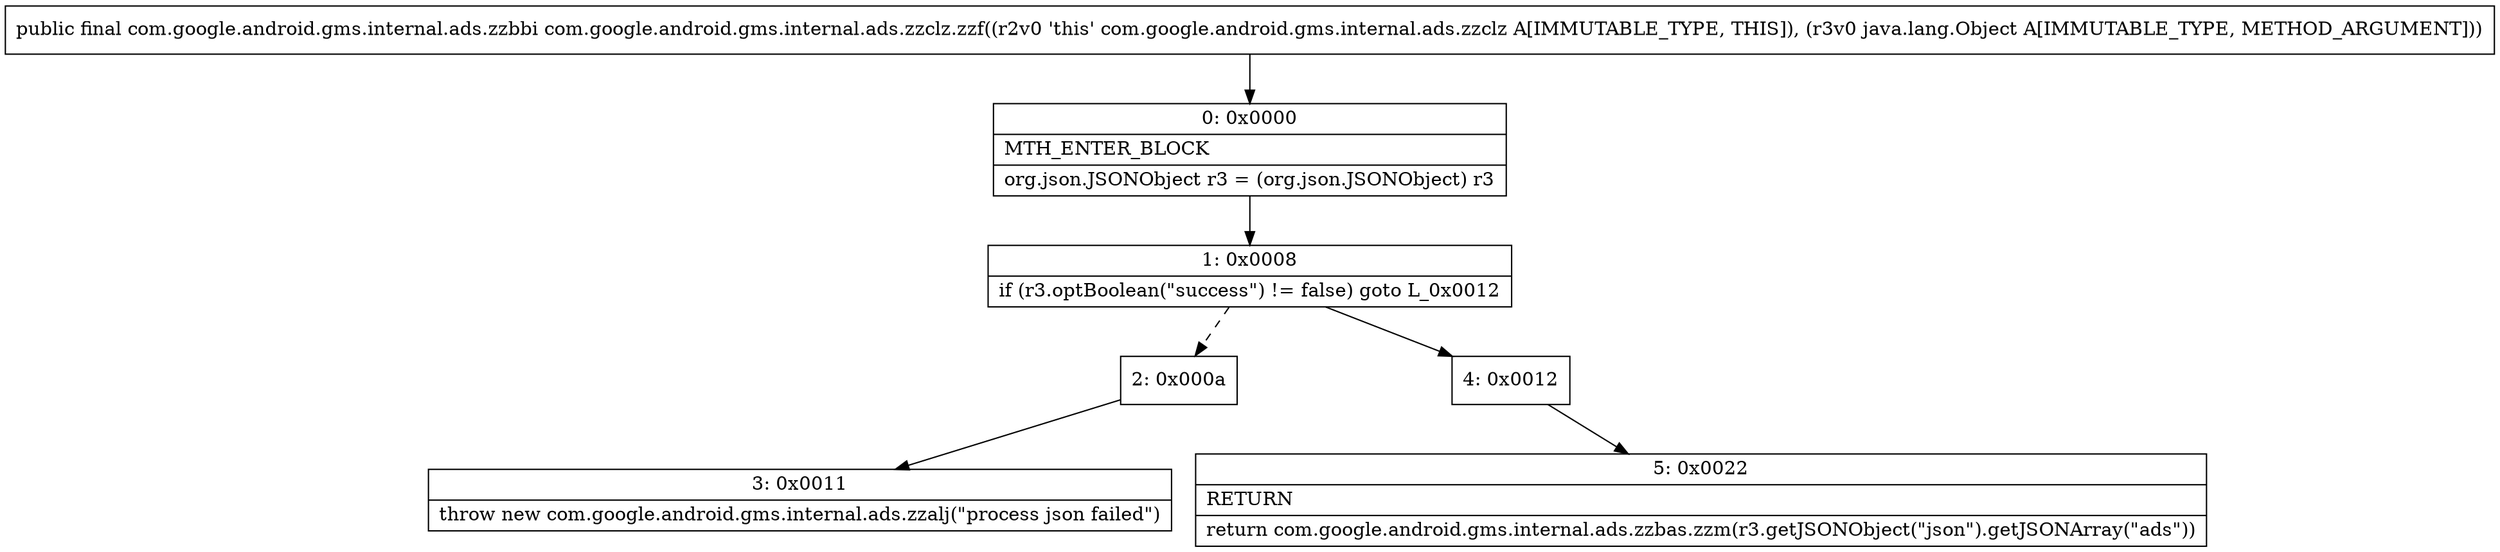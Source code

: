 digraph "CFG forcom.google.android.gms.internal.ads.zzclz.zzf(Ljava\/lang\/Object;)Lcom\/google\/android\/gms\/internal\/ads\/zzbbi;" {
Node_0 [shape=record,label="{0\:\ 0x0000|MTH_ENTER_BLOCK\l|org.json.JSONObject r3 = (org.json.JSONObject) r3\l}"];
Node_1 [shape=record,label="{1\:\ 0x0008|if (r3.optBoolean(\"success\") != false) goto L_0x0012\l}"];
Node_2 [shape=record,label="{2\:\ 0x000a}"];
Node_3 [shape=record,label="{3\:\ 0x0011|throw new com.google.android.gms.internal.ads.zzalj(\"process json failed\")\l}"];
Node_4 [shape=record,label="{4\:\ 0x0012}"];
Node_5 [shape=record,label="{5\:\ 0x0022|RETURN\l|return com.google.android.gms.internal.ads.zzbas.zzm(r3.getJSONObject(\"json\").getJSONArray(\"ads\"))\l}"];
MethodNode[shape=record,label="{public final com.google.android.gms.internal.ads.zzbbi com.google.android.gms.internal.ads.zzclz.zzf((r2v0 'this' com.google.android.gms.internal.ads.zzclz A[IMMUTABLE_TYPE, THIS]), (r3v0 java.lang.Object A[IMMUTABLE_TYPE, METHOD_ARGUMENT])) }"];
MethodNode -> Node_0;
Node_0 -> Node_1;
Node_1 -> Node_2[style=dashed];
Node_1 -> Node_4;
Node_2 -> Node_3;
Node_4 -> Node_5;
}

